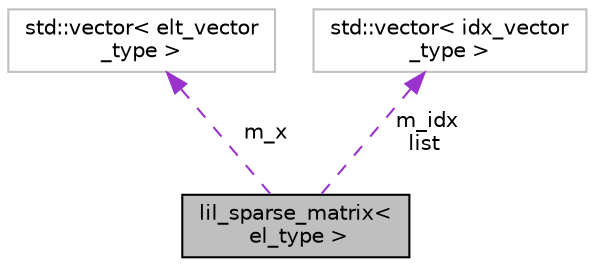 digraph "lil_sparse_matrix&lt; el_type &gt;"
{
  edge [fontname="Helvetica",fontsize="10",labelfontname="Helvetica",labelfontsize="10"];
  node [fontname="Helvetica",fontsize="10",shape=record];
  Node1 [label="lil_sparse_matrix\<\l el_type \>",height=0.2,width=0.4,color="black", fillcolor="grey75", style="filled" fontcolor="black"];
  Node2 -> Node1 [dir="back",color="darkorchid3",fontsize="10",style="dashed",label=" m_x" ,fontname="Helvetica"];
  Node2 [label="std::vector\< elt_vector\l_type \>",height=0.2,width=0.4,color="grey75", fillcolor="white", style="filled"];
  Node3 -> Node1 [dir="back",color="darkorchid3",fontsize="10",style="dashed",label=" m_idx\nlist" ,fontname="Helvetica"];
  Node3 [label="std::vector\< idx_vector\l_type \>",height=0.2,width=0.4,color="grey75", fillcolor="white", style="filled"];
}
